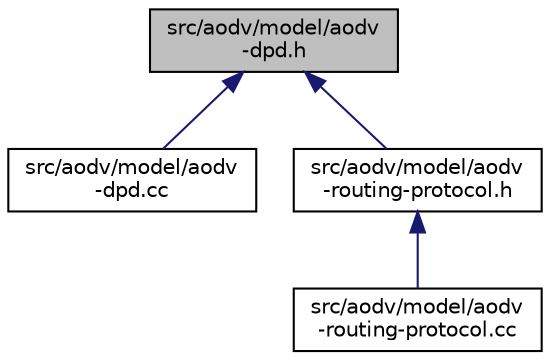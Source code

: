 digraph "src/aodv/model/aodv-dpd.h"
{
 // LATEX_PDF_SIZE
  edge [fontname="Helvetica",fontsize="10",labelfontname="Helvetica",labelfontsize="10"];
  node [fontname="Helvetica",fontsize="10",shape=record];
  Node1 [label="src/aodv/model/aodv\l-dpd.h",height=0.2,width=0.4,color="black", fillcolor="grey75", style="filled", fontcolor="black",tooltip=" "];
  Node1 -> Node2 [dir="back",color="midnightblue",fontsize="10",style="solid",fontname="Helvetica"];
  Node2 [label="src/aodv/model/aodv\l-dpd.cc",height=0.2,width=0.4,color="black", fillcolor="white", style="filled",URL="$aodv-dpd_8cc.html",tooltip=" "];
  Node1 -> Node3 [dir="back",color="midnightblue",fontsize="10",style="solid",fontname="Helvetica"];
  Node3 [label="src/aodv/model/aodv\l-routing-protocol.h",height=0.2,width=0.4,color="black", fillcolor="white", style="filled",URL="$aodv-routing-protocol_8h.html",tooltip=" "];
  Node3 -> Node4 [dir="back",color="midnightblue",fontsize="10",style="solid",fontname="Helvetica"];
  Node4 [label="src/aodv/model/aodv\l-routing-protocol.cc",height=0.2,width=0.4,color="black", fillcolor="white", style="filled",URL="$aodv-routing-protocol_8cc.html",tooltip=" "];
}
